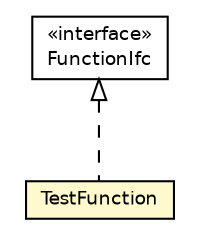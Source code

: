 #!/usr/local/bin/dot
#
# Class diagram 
# Generated by UMLGraph version 5.4 (http://www.umlgraph.org/)
#

digraph G {
	edge [fontname="Helvetica",fontsize=10,labelfontname="Helvetica",labelfontsize=10];
	node [fontname="Helvetica",fontsize=10,shape=plaintext];
	nodesep=0.25;
	ranksep=0.5;
	// jsl.utilities.math.TestFunction
	c214195 [label=<<table title="jsl.utilities.math.TestFunction" border="0" cellborder="1" cellspacing="0" cellpadding="2" port="p" bgcolor="lemonChiffon" href="./TestFunction.html">
		<tr><td><table border="0" cellspacing="0" cellpadding="1">
<tr><td align="center" balign="center"> TestFunction </td></tr>
		</table></td></tr>
		</table>>, URL="./TestFunction.html", fontname="Helvetica", fontcolor="black", fontsize=9.0];
	// jsl.utilities.math.FunctionIfc
	c214197 [label=<<table title="jsl.utilities.math.FunctionIfc" border="0" cellborder="1" cellspacing="0" cellpadding="2" port="p" href="./FunctionIfc.html">
		<tr><td><table border="0" cellspacing="0" cellpadding="1">
<tr><td align="center" balign="center"> &#171;interface&#187; </td></tr>
<tr><td align="center" balign="center"> FunctionIfc </td></tr>
		</table></td></tr>
		</table>>, URL="./FunctionIfc.html", fontname="Helvetica", fontcolor="black", fontsize=9.0];
	//jsl.utilities.math.TestFunction implements jsl.utilities.math.FunctionIfc
	c214197:p -> c214195:p [dir=back,arrowtail=empty,style=dashed];
}

